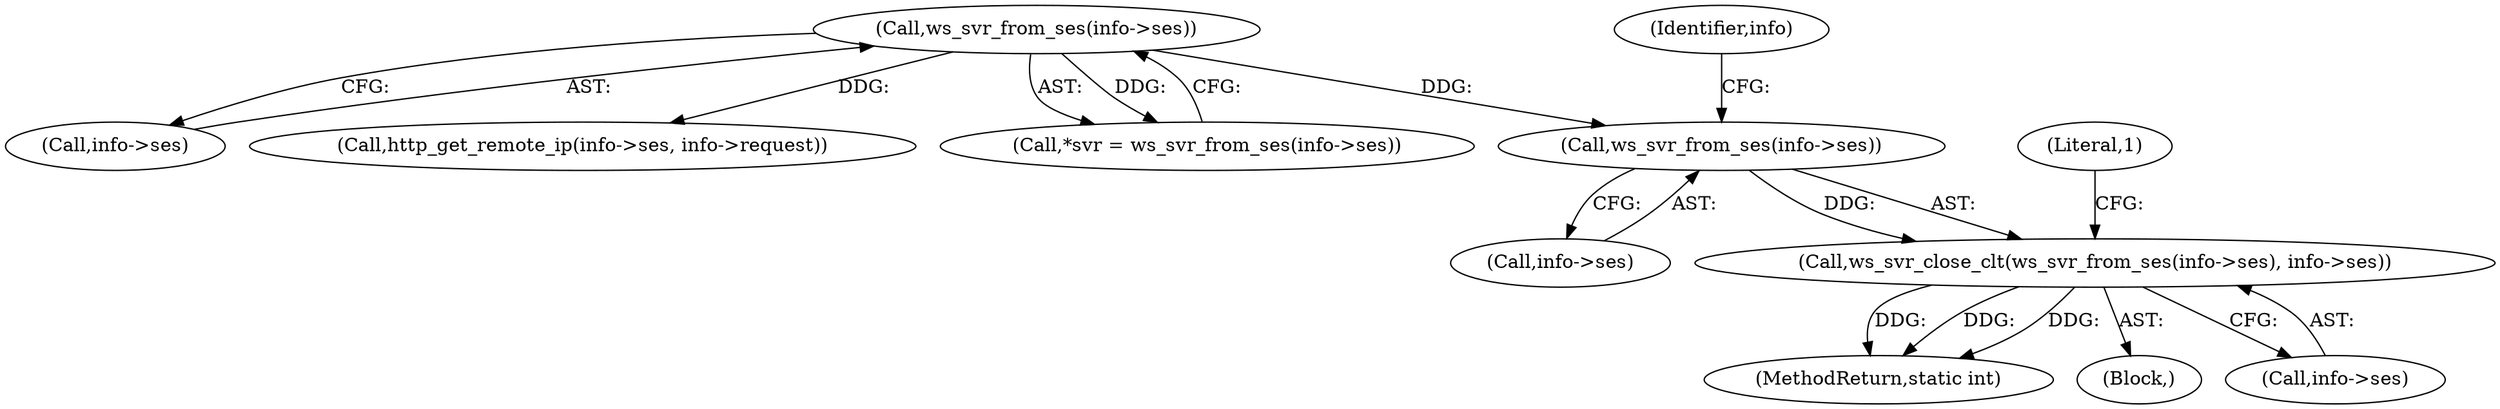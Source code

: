 digraph "0_viabtc_exchange_server_4a7c27bfe98f409623d4d857894d017ff0672cc9#diff-515c81af848352583bff286d6224875f_2@API" {
"1000473" [label="(Call,ws_svr_close_clt(ws_svr_from_ses(info->ses), info->ses))"];
"1000474" [label="(Call,ws_svr_from_ses(info->ses))"];
"1000112" [label="(Call,ws_svr_from_ses(info->ses))"];
"1000113" [label="(Call,info->ses)"];
"1000420" [label="(Call,http_get_remote_ip(info->ses, info->request))"];
"1000110" [label="(Call,*svr = ws_svr_from_ses(info->ses))"];
"1000473" [label="(Call,ws_svr_close_clt(ws_svr_from_ses(info->ses), info->ses))"];
"1000484" [label="(MethodReturn,static int)"];
"1000475" [label="(Call,info->ses)"];
"1000102" [label="(Block,)"];
"1000478" [label="(Call,info->ses)"];
"1000483" [label="(Literal,1)"];
"1000112" [label="(Call,ws_svr_from_ses(info->ses))"];
"1000474" [label="(Call,ws_svr_from_ses(info->ses))"];
"1000479" [label="(Identifier,info)"];
"1000473" -> "1000102"  [label="AST: "];
"1000473" -> "1000478"  [label="CFG: "];
"1000474" -> "1000473"  [label="AST: "];
"1000478" -> "1000473"  [label="AST: "];
"1000483" -> "1000473"  [label="CFG: "];
"1000473" -> "1000484"  [label="DDG: "];
"1000473" -> "1000484"  [label="DDG: "];
"1000473" -> "1000484"  [label="DDG: "];
"1000474" -> "1000473"  [label="DDG: "];
"1000474" -> "1000475"  [label="CFG: "];
"1000475" -> "1000474"  [label="AST: "];
"1000479" -> "1000474"  [label="CFG: "];
"1000112" -> "1000474"  [label="DDG: "];
"1000112" -> "1000110"  [label="AST: "];
"1000112" -> "1000113"  [label="CFG: "];
"1000113" -> "1000112"  [label="AST: "];
"1000110" -> "1000112"  [label="CFG: "];
"1000112" -> "1000110"  [label="DDG: "];
"1000112" -> "1000420"  [label="DDG: "];
}
